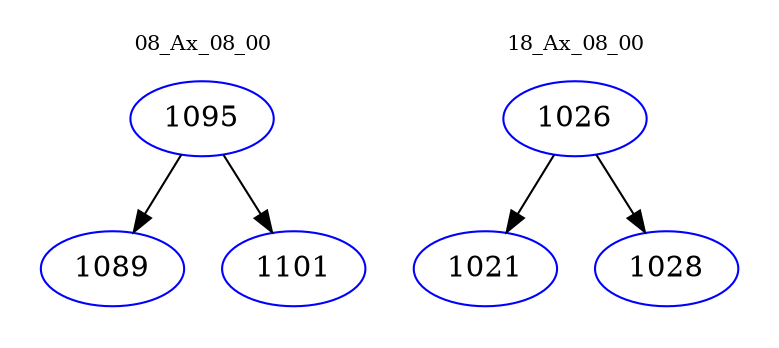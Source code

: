 digraph{
subgraph cluster_0 {
color = white
label = "08_Ax_08_00";
fontsize=10;
T0_1095 [label="1095", color="blue"]
T0_1095 -> T0_1089 [color="black"]
T0_1089 [label="1089", color="blue"]
T0_1095 -> T0_1101 [color="black"]
T0_1101 [label="1101", color="blue"]
}
subgraph cluster_1 {
color = white
label = "18_Ax_08_00";
fontsize=10;
T1_1026 [label="1026", color="blue"]
T1_1026 -> T1_1021 [color="black"]
T1_1021 [label="1021", color="blue"]
T1_1026 -> T1_1028 [color="black"]
T1_1028 [label="1028", color="blue"]
}
}
